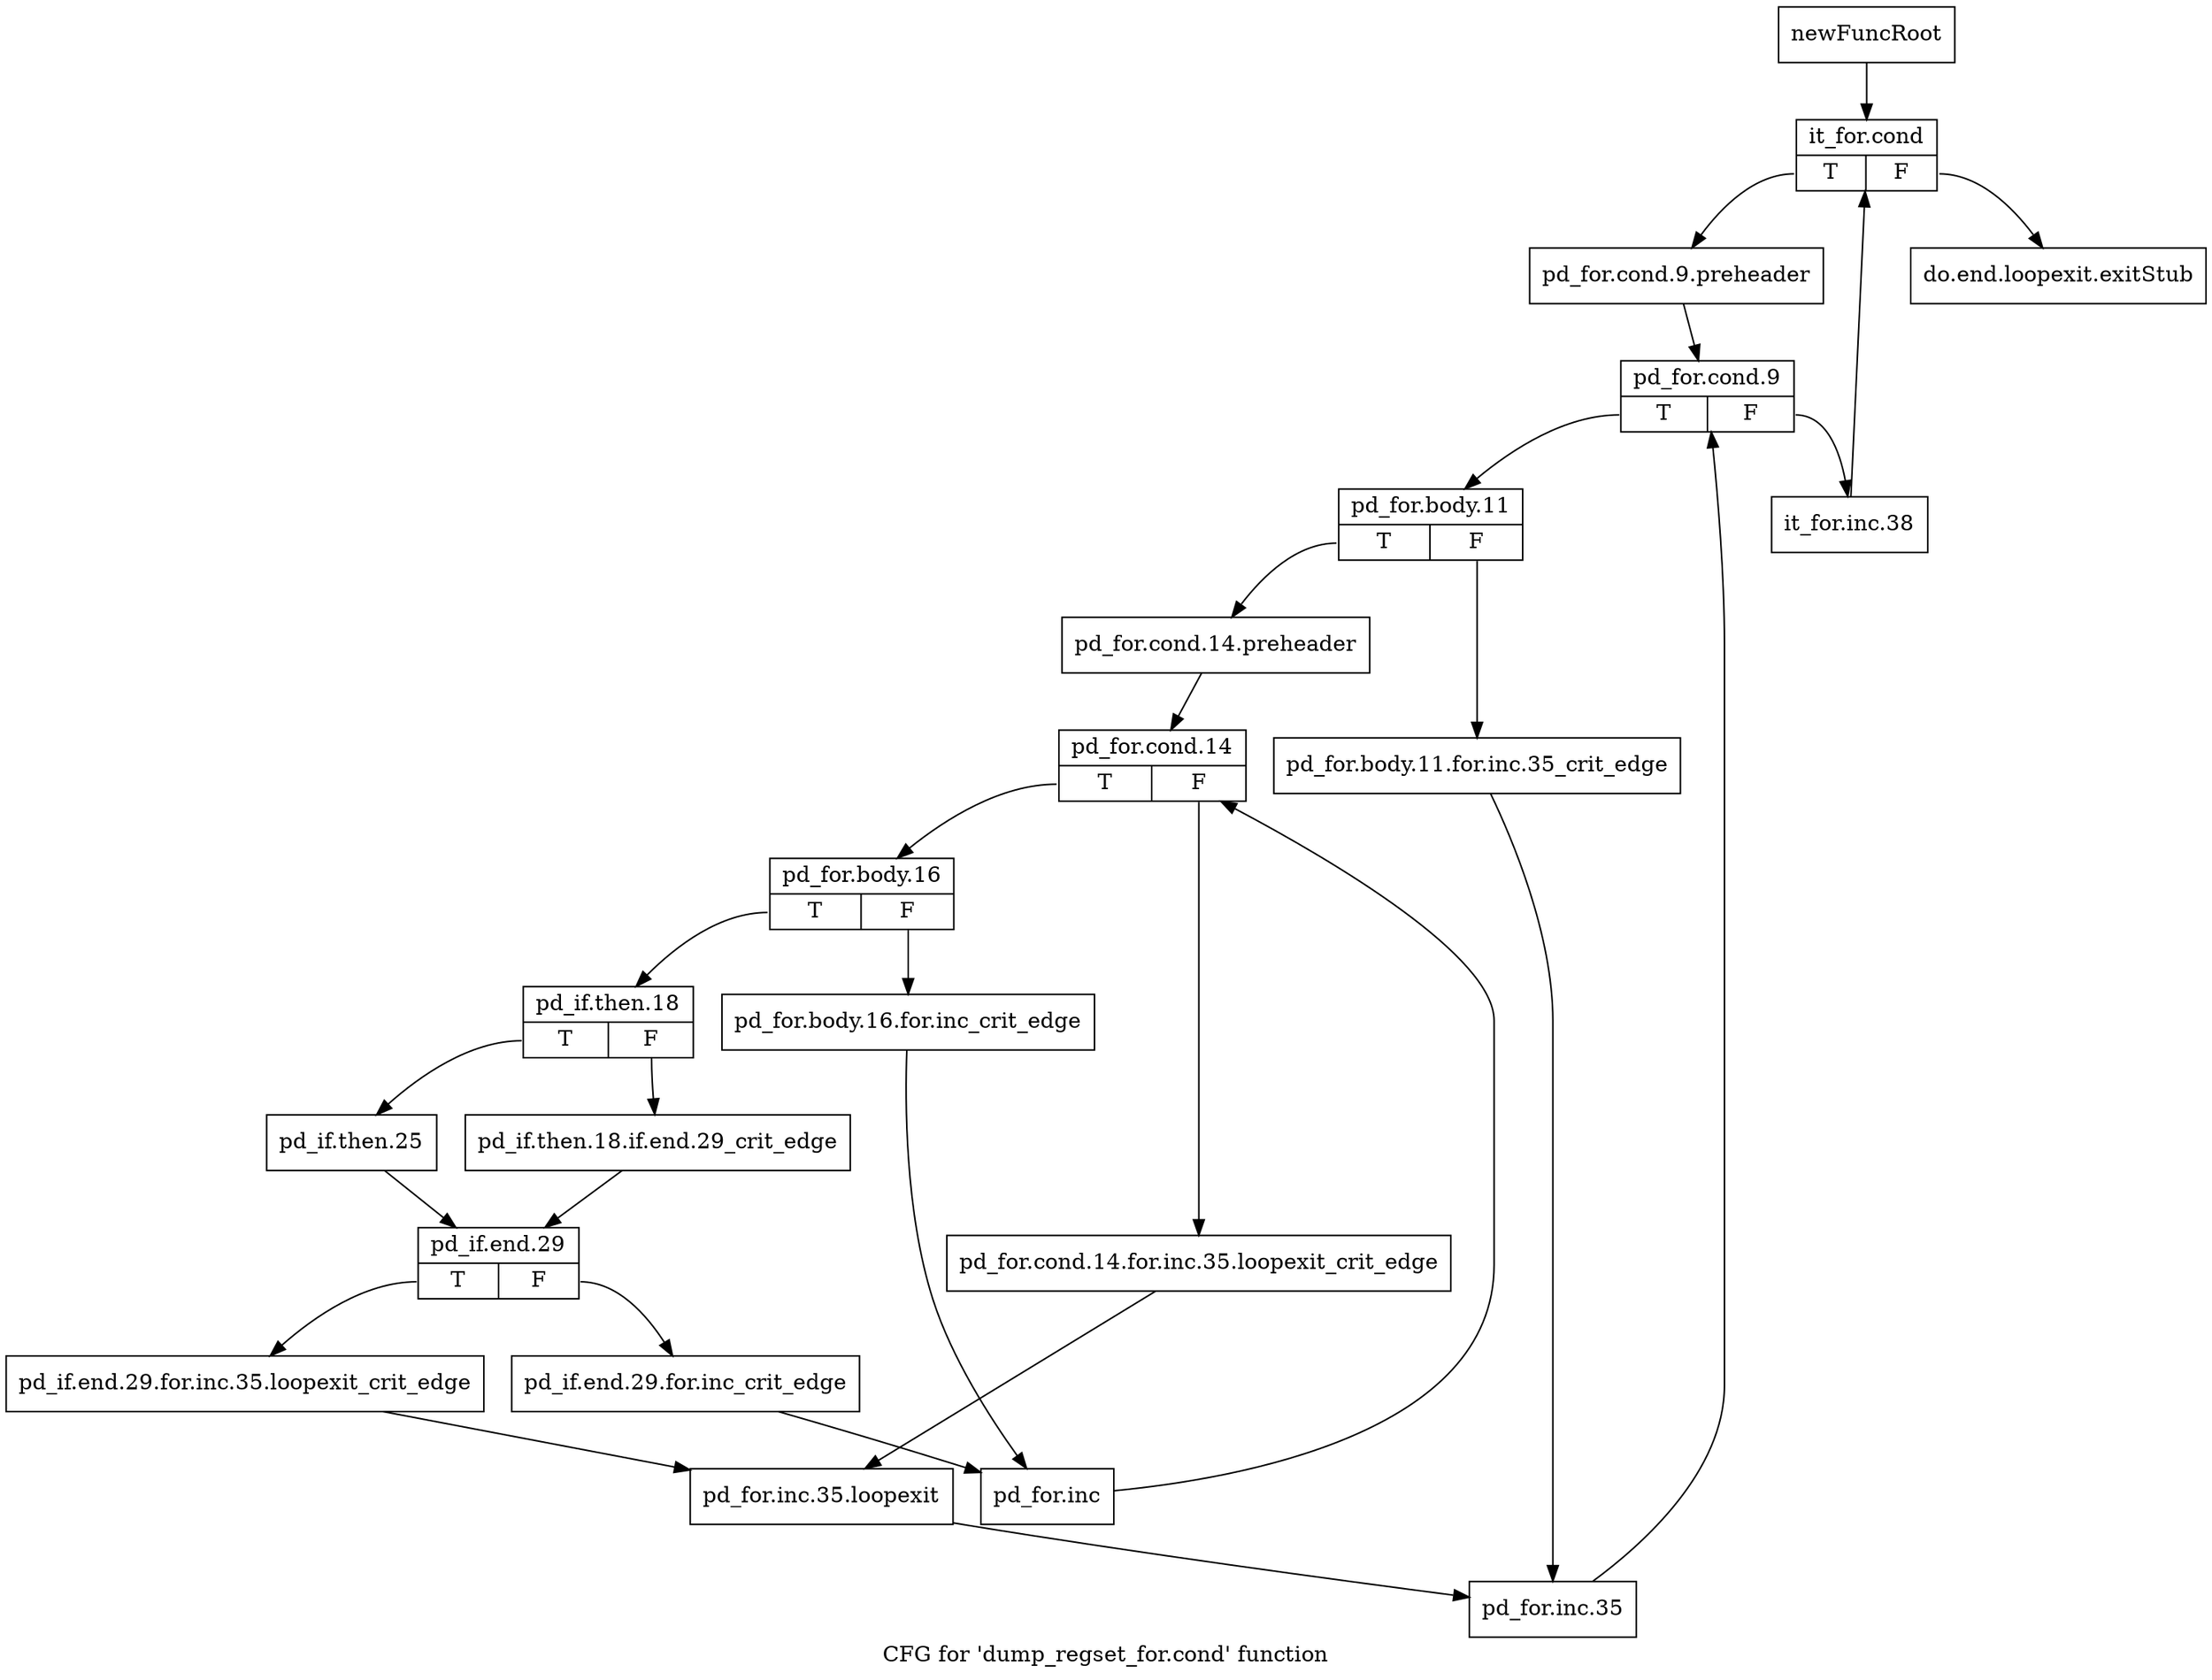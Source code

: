 digraph "CFG for 'dump_regset_for.cond' function" {
	label="CFG for 'dump_regset_for.cond' function";

	Node0xaea7d90 [shape=record,label="{newFuncRoot}"];
	Node0xaea7d90 -> Node0xaeaba40;
	Node0xaeab9f0 [shape=record,label="{do.end.loopexit.exitStub}"];
	Node0xaeaba40 [shape=record,label="{it_for.cond|{<s0>T|<s1>F}}"];
	Node0xaeaba40:s0 -> Node0xaeaba90;
	Node0xaeaba40:s1 -> Node0xaeab9f0;
	Node0xaeaba90 [shape=record,label="{pd_for.cond.9.preheader}"];
	Node0xaeaba90 -> Node0xaeabae0;
	Node0xaeabae0 [shape=record,label="{pd_for.cond.9|{<s0>T|<s1>F}}"];
	Node0xaeabae0:s0 -> Node0xaeabb80;
	Node0xaeabae0:s1 -> Node0xaeabb30;
	Node0xaeabb30 [shape=record,label="{it_for.inc.38}"];
	Node0xaeabb30 -> Node0xaeaba40;
	Node0xaeabb80 [shape=record,label="{pd_for.body.11|{<s0>T|<s1>F}}"];
	Node0xaeabb80:s0 -> Node0xaeabc20;
	Node0xaeabb80:s1 -> Node0xaeabbd0;
	Node0xaeabbd0 [shape=record,label="{pd_for.body.11.for.inc.35_crit_edge}"];
	Node0xaeabbd0 -> Node0xaeac030;
	Node0xaeabc20 [shape=record,label="{pd_for.cond.14.preheader}"];
	Node0xaeabc20 -> Node0xaeabc70;
	Node0xaeabc70 [shape=record,label="{pd_for.cond.14|{<s0>T|<s1>F}}"];
	Node0xaeabc70:s0 -> Node0xaeabd10;
	Node0xaeabc70:s1 -> Node0xaeabcc0;
	Node0xaeabcc0 [shape=record,label="{pd_for.cond.14.for.inc.35.loopexit_crit_edge}"];
	Node0xaeabcc0 -> Node0xaeabfe0;
	Node0xaeabd10 [shape=record,label="{pd_for.body.16|{<s0>T|<s1>F}}"];
	Node0xaeabd10:s0 -> Node0xaeabdb0;
	Node0xaeabd10:s1 -> Node0xaeabd60;
	Node0xaeabd60 [shape=record,label="{pd_for.body.16.for.inc_crit_edge}"];
	Node0xaeabd60 -> Node0xaeabf40;
	Node0xaeabdb0 [shape=record,label="{pd_if.then.18|{<s0>T|<s1>F}}"];
	Node0xaeabdb0:s0 -> Node0xaeabe50;
	Node0xaeabdb0:s1 -> Node0xaeabe00;
	Node0xaeabe00 [shape=record,label="{pd_if.then.18.if.end.29_crit_edge}"];
	Node0xaeabe00 -> Node0xaeabea0;
	Node0xaeabe50 [shape=record,label="{pd_if.then.25}"];
	Node0xaeabe50 -> Node0xaeabea0;
	Node0xaeabea0 [shape=record,label="{pd_if.end.29|{<s0>T|<s1>F}}"];
	Node0xaeabea0:s0 -> Node0xaeabf90;
	Node0xaeabea0:s1 -> Node0xaeabef0;
	Node0xaeabef0 [shape=record,label="{pd_if.end.29.for.inc_crit_edge}"];
	Node0xaeabef0 -> Node0xaeabf40;
	Node0xaeabf40 [shape=record,label="{pd_for.inc}"];
	Node0xaeabf40 -> Node0xaeabc70;
	Node0xaeabf90 [shape=record,label="{pd_if.end.29.for.inc.35.loopexit_crit_edge}"];
	Node0xaeabf90 -> Node0xaeabfe0;
	Node0xaeabfe0 [shape=record,label="{pd_for.inc.35.loopexit}"];
	Node0xaeabfe0 -> Node0xaeac030;
	Node0xaeac030 [shape=record,label="{pd_for.inc.35}"];
	Node0xaeac030 -> Node0xaeabae0;
}
